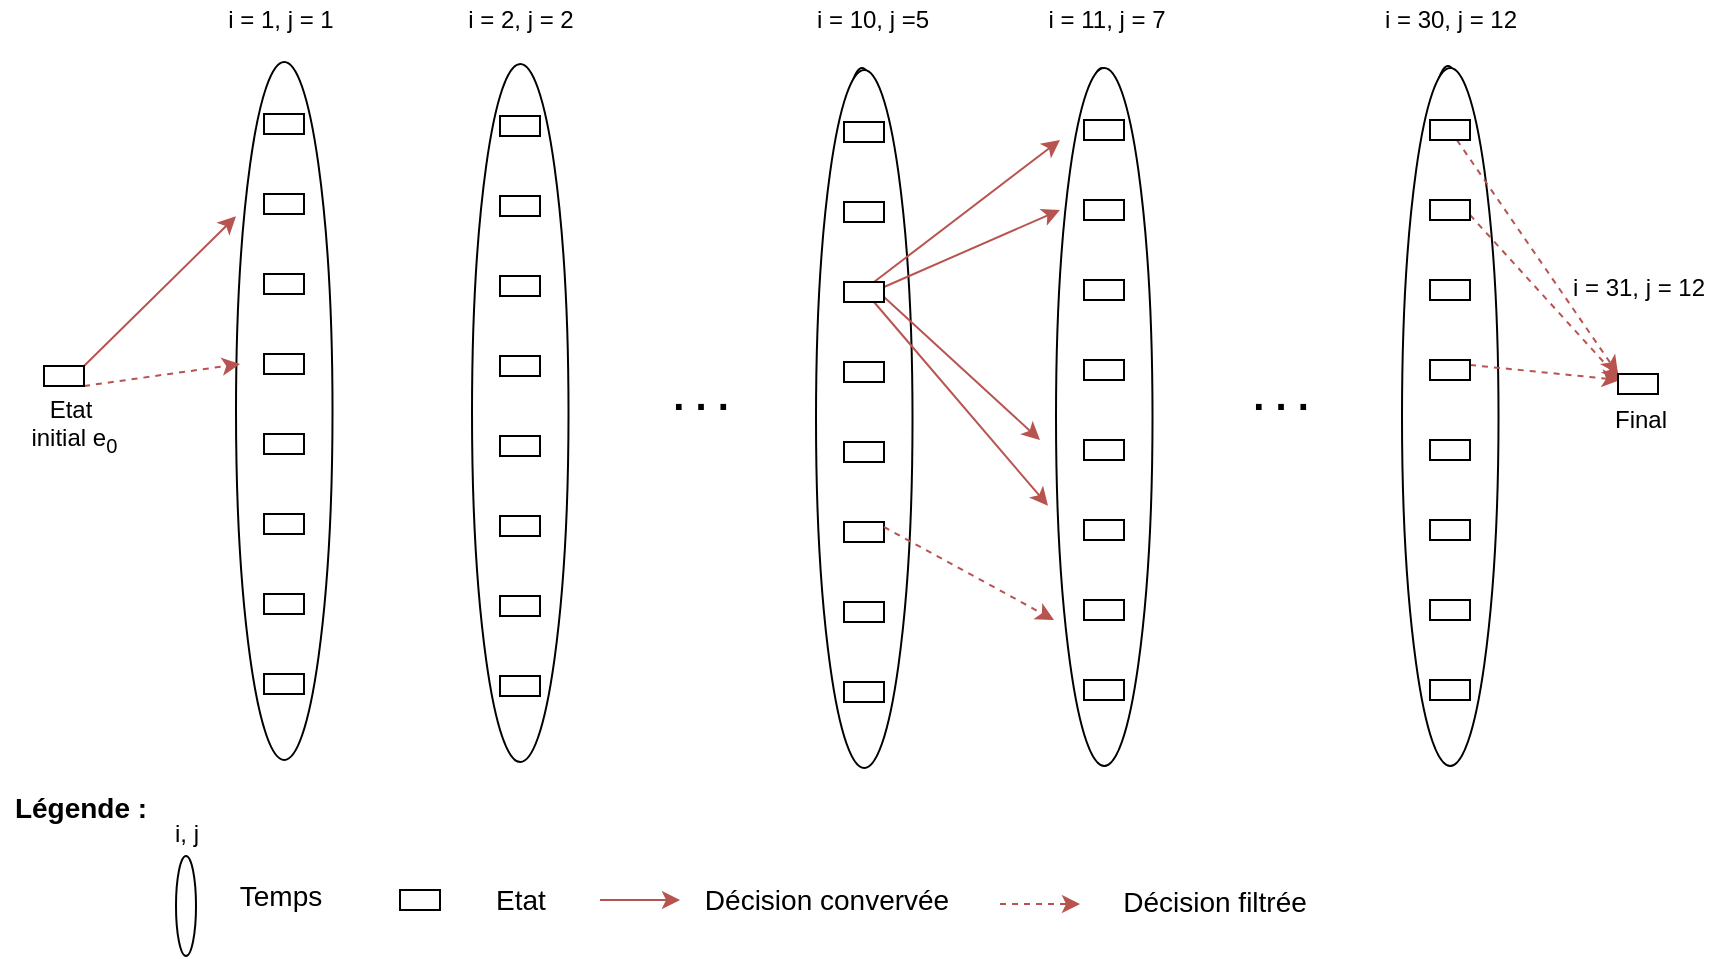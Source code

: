 <mxfile version="14.7.7" type="device"><diagram id="PIccdYdxPKK1qyoV8cS9" name="Page-1"><mxGraphModel dx="2009" dy="732" grid="1" gridSize="10" guides="1" tooltips="1" connect="1" arrows="1" fold="1" page="1" pageScale="1" pageWidth="827" pageHeight="1169" math="0" shadow="0"><root><mxCell id="0"/><mxCell id="1" parent="0"/><mxCell id="ZAJbjYFw_q1RZ0ziwipS-1" value="" style="ellipse;whiteSpace=wrap;html=1;rotation=-90;" parent="1" vertex="1"><mxGeometry x="-52.37" y="351.38" width="349" height="48.25" as="geometry"/></mxCell><mxCell id="ZAJbjYFw_q1RZ0ziwipS-2" value="" style="ellipse;whiteSpace=wrap;html=1;rotation=-90;" parent="1" vertex="1"><mxGeometry x="106" y="325" width="270" height="30" as="geometry"/></mxCell><mxCell id="ZAJbjYFw_q1RZ0ziwipS-3" value="" style="ellipse;whiteSpace=wrap;html=1;rotation=-90;" parent="1" vertex="1"><mxGeometry x="276" y="324" width="270" height="30" as="geometry"/></mxCell><mxCell id="ZAJbjYFw_q1RZ0ziwipS-4" value="" style="ellipse;whiteSpace=wrap;html=1;rotation=-90;" parent="1" vertex="1"><mxGeometry x="396" y="324" width="270" height="30" as="geometry"/></mxCell><mxCell id="ZAJbjYFw_q1RZ0ziwipS-5" value="" style="ellipse;whiteSpace=wrap;html=1;rotation=-90;" parent="1" vertex="1"><mxGeometry x="569" y="323" width="270" height="30" as="geometry"/></mxCell><mxCell id="ZAJbjYFw_q1RZ0ziwipS-13" value="" style="rounded=0;whiteSpace=wrap;html=1;" parent="1" vertex="1"><mxGeometry x="112" y="227" width="20" height="10" as="geometry"/></mxCell><mxCell id="ZAJbjYFw_q1RZ0ziwipS-14" value="" style="rounded=0;whiteSpace=wrap;html=1;" parent="1" vertex="1"><mxGeometry x="112" y="267" width="20" height="10" as="geometry"/></mxCell><mxCell id="ZAJbjYFw_q1RZ0ziwipS-15" value="" style="rounded=0;whiteSpace=wrap;html=1;" parent="1" vertex="1"><mxGeometry x="112" y="307" width="20" height="10" as="geometry"/></mxCell><mxCell id="ZAJbjYFw_q1RZ0ziwipS-16" value="" style="rounded=0;whiteSpace=wrap;html=1;" parent="1" vertex="1"><mxGeometry x="112" y="347" width="20" height="10" as="geometry"/></mxCell><mxCell id="ZAJbjYFw_q1RZ0ziwipS-17" value="" style="rounded=0;whiteSpace=wrap;html=1;" parent="1" vertex="1"><mxGeometry x="112" y="387" width="20" height="10" as="geometry"/></mxCell><mxCell id="ZAJbjYFw_q1RZ0ziwipS-18" value="" style="rounded=0;whiteSpace=wrap;html=1;" parent="1" vertex="1"><mxGeometry x="112" y="427" width="20" height="10" as="geometry"/></mxCell><mxCell id="ZAJbjYFw_q1RZ0ziwipS-19" value="" style="rounded=0;whiteSpace=wrap;html=1;" parent="1" vertex="1"><mxGeometry x="112" y="467" width="20" height="10" as="geometry"/></mxCell><mxCell id="ZAJbjYFw_q1RZ0ziwipS-20" value="" style="rounded=0;whiteSpace=wrap;html=1;" parent="1" vertex="1"><mxGeometry x="112" y="507" width="20" height="10" as="geometry"/></mxCell><mxCell id="ZAJbjYFw_q1RZ0ziwipS-68" style="edgeStyle=none;rounded=0;orthogonalLoop=1;jettySize=auto;html=1;exitX=1;exitY=1;exitDx=0;exitDy=0;dashed=1;fillColor=#f8cecc;strokeColor=#b85450;" parent="1" source="ZAJbjYFw_q1RZ0ziwipS-21" edge="1"><mxGeometry relative="1" as="geometry"><mxPoint x="100" y="352" as="targetPoint"/></mxGeometry></mxCell><mxCell id="ZAJbjYFw_q1RZ0ziwipS-69" style="edgeStyle=none;rounded=0;orthogonalLoop=1;jettySize=auto;html=1;exitX=1;exitY=0;exitDx=0;exitDy=0;entryX=0.779;entryY=0;entryDx=0;entryDy=0;entryPerimeter=0;fillColor=#f8cecc;strokeColor=#b85450;" parent="1" source="ZAJbjYFw_q1RZ0ziwipS-21" target="ZAJbjYFw_q1RZ0ziwipS-1" edge="1"><mxGeometry relative="1" as="geometry"/></mxCell><mxCell id="ZAJbjYFw_q1RZ0ziwipS-21" value="" style="rounded=0;whiteSpace=wrap;html=1;" parent="1" vertex="1"><mxGeometry x="2" y="353" width="20" height="10" as="geometry"/></mxCell><mxCell id="ZAJbjYFw_q1RZ0ziwipS-22" value="" style="ellipse;whiteSpace=wrap;html=1;rotation=-90;" parent="1" vertex="1"><mxGeometry x="65.63" y="352.38" width="349" height="48.25" as="geometry"/></mxCell><mxCell id="ZAJbjYFw_q1RZ0ziwipS-23" value="" style="rounded=0;whiteSpace=wrap;html=1;" parent="1" vertex="1"><mxGeometry x="230" y="228" width="20" height="10" as="geometry"/></mxCell><mxCell id="ZAJbjYFw_q1RZ0ziwipS-24" value="" style="rounded=0;whiteSpace=wrap;html=1;" parent="1" vertex="1"><mxGeometry x="230" y="268" width="20" height="10" as="geometry"/></mxCell><mxCell id="ZAJbjYFw_q1RZ0ziwipS-25" value="" style="rounded=0;whiteSpace=wrap;html=1;" parent="1" vertex="1"><mxGeometry x="230" y="308" width="20" height="10" as="geometry"/></mxCell><mxCell id="ZAJbjYFw_q1RZ0ziwipS-26" value="" style="rounded=0;whiteSpace=wrap;html=1;" parent="1" vertex="1"><mxGeometry x="230" y="348" width="20" height="10" as="geometry"/></mxCell><mxCell id="ZAJbjYFw_q1RZ0ziwipS-27" value="" style="rounded=0;whiteSpace=wrap;html=1;" parent="1" vertex="1"><mxGeometry x="230" y="388" width="20" height="10" as="geometry"/></mxCell><mxCell id="ZAJbjYFw_q1RZ0ziwipS-28" value="" style="rounded=0;whiteSpace=wrap;html=1;" parent="1" vertex="1"><mxGeometry x="230" y="428" width="20" height="10" as="geometry"/></mxCell><mxCell id="ZAJbjYFw_q1RZ0ziwipS-29" value="" style="rounded=0;whiteSpace=wrap;html=1;" parent="1" vertex="1"><mxGeometry x="230" y="468" width="20" height="10" as="geometry"/></mxCell><mxCell id="ZAJbjYFw_q1RZ0ziwipS-30" value="" style="rounded=0;whiteSpace=wrap;html=1;" parent="1" vertex="1"><mxGeometry x="230" y="508" width="20" height="10" as="geometry"/></mxCell><mxCell id="ZAJbjYFw_q1RZ0ziwipS-31" value="" style="ellipse;whiteSpace=wrap;html=1;rotation=-90;" parent="1" vertex="1"><mxGeometry x="237.63" y="355.38" width="349" height="48.25" as="geometry"/></mxCell><mxCell id="ZAJbjYFw_q1RZ0ziwipS-32" value="" style="rounded=0;whiteSpace=wrap;html=1;" parent="1" vertex="1"><mxGeometry x="402" y="231" width="20" height="10" as="geometry"/></mxCell><mxCell id="ZAJbjYFw_q1RZ0ziwipS-33" value="" style="rounded=0;whiteSpace=wrap;html=1;" parent="1" vertex="1"><mxGeometry x="402" y="271" width="20" height="10" as="geometry"/></mxCell><mxCell id="ZAJbjYFw_q1RZ0ziwipS-77" style="edgeStyle=none;rounded=0;orthogonalLoop=1;jettySize=auto;html=1;exitX=0.75;exitY=0;exitDx=0;exitDy=0;fillColor=#f8cecc;strokeColor=#b85450;" parent="1" source="ZAJbjYFw_q1RZ0ziwipS-34" edge="1"><mxGeometry relative="1" as="geometry"><mxPoint x="510" y="240" as="targetPoint"/></mxGeometry></mxCell><mxCell id="ZAJbjYFw_q1RZ0ziwipS-78" style="edgeStyle=none;rounded=0;orthogonalLoop=1;jettySize=auto;html=1;exitX=1;exitY=0.25;exitDx=0;exitDy=0;fillColor=#f8cecc;strokeColor=#b85450;" parent="1" source="ZAJbjYFw_q1RZ0ziwipS-34" edge="1"><mxGeometry relative="1" as="geometry"><mxPoint x="510" y="275" as="targetPoint"/></mxGeometry></mxCell><mxCell id="ZAJbjYFw_q1RZ0ziwipS-79" style="edgeStyle=none;rounded=0;orthogonalLoop=1;jettySize=auto;html=1;exitX=1;exitY=0.75;exitDx=0;exitDy=0;fillColor=#f8cecc;strokeColor=#b85450;" parent="1" source="ZAJbjYFw_q1RZ0ziwipS-34" edge="1"><mxGeometry relative="1" as="geometry"><mxPoint x="500" y="390" as="targetPoint"/></mxGeometry></mxCell><mxCell id="ZAJbjYFw_q1RZ0ziwipS-81" style="edgeStyle=none;rounded=0;orthogonalLoop=1;jettySize=auto;html=1;exitX=0.75;exitY=1;exitDx=0;exitDy=0;entryX=0.373;entryY=-0.083;entryDx=0;entryDy=0;entryPerimeter=0;fillColor=#f8cecc;strokeColor=#b85450;" parent="1" source="ZAJbjYFw_q1RZ0ziwipS-34" target="ZAJbjYFw_q1RZ0ziwipS-40" edge="1"><mxGeometry relative="1" as="geometry"/></mxCell><mxCell id="ZAJbjYFw_q1RZ0ziwipS-34" value="" style="rounded=0;whiteSpace=wrap;html=1;" parent="1" vertex="1"><mxGeometry x="402" y="311" width="20" height="10" as="geometry"/></mxCell><mxCell id="ZAJbjYFw_q1RZ0ziwipS-35" value="" style="rounded=0;whiteSpace=wrap;html=1;" parent="1" vertex="1"><mxGeometry x="402" y="351" width="20" height="10" as="geometry"/></mxCell><mxCell id="ZAJbjYFw_q1RZ0ziwipS-36" value="" style="rounded=0;whiteSpace=wrap;html=1;" parent="1" vertex="1"><mxGeometry x="402" y="391" width="20" height="10" as="geometry"/></mxCell><mxCell id="ZAJbjYFw_q1RZ0ziwipS-37" value="" style="rounded=0;whiteSpace=wrap;html=1;" parent="1" vertex="1"><mxGeometry x="402" y="431" width="20" height="10" as="geometry"/></mxCell><mxCell id="ZAJbjYFw_q1RZ0ziwipS-38" value="" style="rounded=0;whiteSpace=wrap;html=1;" parent="1" vertex="1"><mxGeometry x="402" y="471" width="20" height="10" as="geometry"/></mxCell><mxCell id="ZAJbjYFw_q1RZ0ziwipS-39" value="" style="rounded=0;whiteSpace=wrap;html=1;" parent="1" vertex="1"><mxGeometry x="402" y="511" width="20" height="10" as="geometry"/></mxCell><mxCell id="ZAJbjYFw_q1RZ0ziwipS-40" value="" style="ellipse;whiteSpace=wrap;html=1;rotation=-90;" parent="1" vertex="1"><mxGeometry x="357.63" y="354.38" width="349" height="48.25" as="geometry"/></mxCell><mxCell id="ZAJbjYFw_q1RZ0ziwipS-41" value="" style="rounded=0;whiteSpace=wrap;html=1;" parent="1" vertex="1"><mxGeometry x="522" y="230" width="20" height="10" as="geometry"/></mxCell><mxCell id="ZAJbjYFw_q1RZ0ziwipS-42" value="" style="rounded=0;whiteSpace=wrap;html=1;" parent="1" vertex="1"><mxGeometry x="522" y="270" width="20" height="10" as="geometry"/></mxCell><mxCell id="ZAJbjYFw_q1RZ0ziwipS-43" value="" style="rounded=0;whiteSpace=wrap;html=1;" parent="1" vertex="1"><mxGeometry x="522" y="310" width="20" height="10" as="geometry"/></mxCell><mxCell id="ZAJbjYFw_q1RZ0ziwipS-44" value="" style="rounded=0;whiteSpace=wrap;html=1;" parent="1" vertex="1"><mxGeometry x="522" y="350" width="20" height="10" as="geometry"/></mxCell><mxCell id="ZAJbjYFw_q1RZ0ziwipS-45" value="" style="rounded=0;whiteSpace=wrap;html=1;" parent="1" vertex="1"><mxGeometry x="522" y="390" width="20" height="10" as="geometry"/></mxCell><mxCell id="ZAJbjYFw_q1RZ0ziwipS-73" style="edgeStyle=none;rounded=0;orthogonalLoop=1;jettySize=auto;html=1;exitX=1;exitY=0.25;exitDx=0;exitDy=0;dashed=1;fillColor=#f8cecc;strokeColor=#b85450;" parent="1" source="ZAJbjYFw_q1RZ0ziwipS-37" edge="1"><mxGeometry relative="1" as="geometry"><mxPoint x="427" y="435" as="sourcePoint"/><mxPoint x="507" y="480" as="targetPoint"/></mxGeometry></mxCell><mxCell id="ZAJbjYFw_q1RZ0ziwipS-46" value="" style="rounded=0;whiteSpace=wrap;html=1;" parent="1" vertex="1"><mxGeometry x="522" y="430" width="20" height="10" as="geometry"/></mxCell><mxCell id="ZAJbjYFw_q1RZ0ziwipS-47" value="" style="rounded=0;whiteSpace=wrap;html=1;" parent="1" vertex="1"><mxGeometry x="522" y="470" width="20" height="10" as="geometry"/></mxCell><mxCell id="ZAJbjYFw_q1RZ0ziwipS-48" value="" style="rounded=0;whiteSpace=wrap;html=1;" parent="1" vertex="1"><mxGeometry x="522" y="510" width="20" height="10" as="geometry"/></mxCell><mxCell id="ZAJbjYFw_q1RZ0ziwipS-49" value="" style="ellipse;whiteSpace=wrap;html=1;rotation=-90;" parent="1" vertex="1"><mxGeometry x="530.63" y="354.38" width="349" height="48.25" as="geometry"/></mxCell><mxCell id="ZAJbjYFw_q1RZ0ziwipS-64" style="rounded=0;orthogonalLoop=1;jettySize=auto;html=1;entryX=0;entryY=0;entryDx=0;entryDy=0;fillColor=#f8cecc;strokeColor=#b85450;dashed=1;" parent="1" source="ZAJbjYFw_q1RZ0ziwipS-50" target="ZAJbjYFw_q1RZ0ziwipS-63" edge="1"><mxGeometry relative="1" as="geometry"/></mxCell><mxCell id="ZAJbjYFw_q1RZ0ziwipS-50" value="" style="rounded=0;whiteSpace=wrap;html=1;" parent="1" vertex="1"><mxGeometry x="695" y="230" width="20" height="10" as="geometry"/></mxCell><mxCell id="ZAJbjYFw_q1RZ0ziwipS-65" style="edgeStyle=none;rounded=0;orthogonalLoop=1;jettySize=auto;html=1;exitX=1;exitY=0.75;exitDx=0;exitDy=0;fillColor=#f8cecc;strokeColor=#b85450;dashed=1;" parent="1" source="ZAJbjYFw_q1RZ0ziwipS-51" edge="1"><mxGeometry relative="1" as="geometry"><mxPoint x="790" y="360" as="targetPoint"/></mxGeometry></mxCell><mxCell id="ZAJbjYFw_q1RZ0ziwipS-51" value="" style="rounded=0;whiteSpace=wrap;html=1;" parent="1" vertex="1"><mxGeometry x="695" y="270" width="20" height="10" as="geometry"/></mxCell><mxCell id="ZAJbjYFw_q1RZ0ziwipS-52" value="" style="rounded=0;whiteSpace=wrap;html=1;" parent="1" vertex="1"><mxGeometry x="695" y="310" width="20" height="10" as="geometry"/></mxCell><mxCell id="ZAJbjYFw_q1RZ0ziwipS-66" style="edgeStyle=none;rounded=0;orthogonalLoop=1;jettySize=auto;html=1;exitX=1;exitY=0.25;exitDx=0;exitDy=0;fillColor=#f8cecc;strokeColor=#b85450;dashed=1;" parent="1" source="ZAJbjYFw_q1RZ0ziwipS-53" edge="1"><mxGeometry relative="1" as="geometry"><mxPoint x="790" y="360" as="targetPoint"/></mxGeometry></mxCell><mxCell id="ZAJbjYFw_q1RZ0ziwipS-53" value="" style="rounded=0;whiteSpace=wrap;html=1;" parent="1" vertex="1"><mxGeometry x="695" y="350" width="20" height="10" as="geometry"/></mxCell><mxCell id="ZAJbjYFw_q1RZ0ziwipS-54" value="" style="rounded=0;whiteSpace=wrap;html=1;" parent="1" vertex="1"><mxGeometry x="695" y="390" width="20" height="10" as="geometry"/></mxCell><mxCell id="ZAJbjYFw_q1RZ0ziwipS-55" value="" style="rounded=0;whiteSpace=wrap;html=1;" parent="1" vertex="1"><mxGeometry x="695" y="430" width="20" height="10" as="geometry"/></mxCell><mxCell id="ZAJbjYFw_q1RZ0ziwipS-56" value="" style="rounded=0;whiteSpace=wrap;html=1;" parent="1" vertex="1"><mxGeometry x="695" y="470" width="20" height="10" as="geometry"/></mxCell><mxCell id="ZAJbjYFw_q1RZ0ziwipS-57" value="" style="rounded=0;whiteSpace=wrap;html=1;" parent="1" vertex="1"><mxGeometry x="695" y="510" width="20" height="10" as="geometry"/></mxCell><mxCell id="ZAJbjYFw_q1RZ0ziwipS-58" value="i = 1, j = 1" style="text;html=1;align=center;verticalAlign=middle;resizable=0;points=[];autosize=1;" parent="1" vertex="1"><mxGeometry x="85" y="170" width="70" height="20" as="geometry"/></mxCell><mxCell id="ZAJbjYFw_q1RZ0ziwipS-59" value="i = 2, j = 2" style="text;html=1;align=center;verticalAlign=middle;resizable=0;points=[];autosize=1;" parent="1" vertex="1"><mxGeometry x="205" y="170" width="70" height="20" as="geometry"/></mxCell><mxCell id="ZAJbjYFw_q1RZ0ziwipS-60" value="i = 10, j =5" style="text;html=1;align=center;verticalAlign=middle;resizable=0;points=[];autosize=1;" parent="1" vertex="1"><mxGeometry x="381" y="170" width="70" height="20" as="geometry"/></mxCell><mxCell id="ZAJbjYFw_q1RZ0ziwipS-61" value="i = 11, j = 7" style="text;html=1;align=center;verticalAlign=middle;resizable=0;points=[];autosize=1;" parent="1" vertex="1"><mxGeometry x="497.63" y="170" width="70" height="20" as="geometry"/></mxCell><mxCell id="ZAJbjYFw_q1RZ0ziwipS-62" value="i = 30, j = 12" style="text;html=1;align=center;verticalAlign=middle;resizable=0;points=[];autosize=1;" parent="1" vertex="1"><mxGeometry x="665.13" y="170" width="80" height="20" as="geometry"/></mxCell><mxCell id="ZAJbjYFw_q1RZ0ziwipS-63" value="" style="rounded=0;whiteSpace=wrap;html=1;" parent="1" vertex="1"><mxGeometry x="789" y="357" width="20" height="10" as="geometry"/></mxCell><mxCell id="ZAJbjYFw_q1RZ0ziwipS-67" value="i = 31, j = 12" style="text;html=1;align=center;verticalAlign=middle;resizable=0;points=[];autosize=1;" parent="1" vertex="1"><mxGeometry x="759" y="304" width="80" height="20" as="geometry"/></mxCell><mxCell id="ZAJbjYFw_q1RZ0ziwipS-70" value="Etat&lt;br&gt;&amp;nbsp;initial e&lt;sub&gt;0&lt;/sub&gt;" style="text;html=1;align=center;verticalAlign=middle;resizable=0;points=[];autosize=1;" parent="1" vertex="1"><mxGeometry x="-15" y="363" width="60" height="40" as="geometry"/></mxCell><mxCell id="ZAJbjYFw_q1RZ0ziwipS-71" value="&lt;font size=&quot;1&quot;&gt;&lt;b style=&quot;font-size: 20px&quot;&gt;. . .&lt;/b&gt;&lt;/font&gt;" style="text;html=1;align=center;verticalAlign=middle;resizable=0;points=[];autosize=1;" parent="1" vertex="1"><mxGeometry x="310" y="357" width="40" height="20" as="geometry"/></mxCell><mxCell id="ZAJbjYFw_q1RZ0ziwipS-72" value="&lt;font size=&quot;1&quot;&gt;&lt;b style=&quot;font-size: 20px&quot;&gt;. . .&lt;/b&gt;&lt;/font&gt;" style="text;html=1;align=center;verticalAlign=middle;resizable=0;points=[];autosize=1;" parent="1" vertex="1"><mxGeometry x="600" y="357" width="40" height="20" as="geometry"/></mxCell><mxCell id="ZAJbjYFw_q1RZ0ziwipS-82" value="Final" style="text;html=1;align=center;verticalAlign=middle;resizable=0;points=[];autosize=1;" parent="1" vertex="1"><mxGeometry x="780" y="370" width="40" height="20" as="geometry"/></mxCell><mxCell id="9HSiX0DsKdoA22mOEIXf-1" value="" style="rounded=0;whiteSpace=wrap;html=1;" vertex="1" parent="1"><mxGeometry x="180" y="615" width="20" height="10" as="geometry"/></mxCell><mxCell id="9HSiX0DsKdoA22mOEIXf-2" value="&lt;font style=&quot;font-size: 14px&quot;&gt;Etat&lt;/font&gt;" style="text;html=1;align=center;verticalAlign=middle;resizable=0;points=[];autosize=1;strokeColor=none;" vertex="1" parent="1"><mxGeometry x="220" y="610" width="40" height="20" as="geometry"/></mxCell><mxCell id="9HSiX0DsKdoA22mOEIXf-3" value="&lt;b&gt;&lt;font style=&quot;font-size: 14px&quot;&gt;Légende :&lt;/font&gt;&lt;/b&gt;" style="text;html=1;align=center;verticalAlign=middle;resizable=0;points=[];autosize=1;strokeColor=none;" vertex="1" parent="1"><mxGeometry x="-20" y="564" width="80" height="20" as="geometry"/></mxCell><mxCell id="9HSiX0DsKdoA22mOEIXf-5" style="edgeStyle=none;rounded=0;orthogonalLoop=1;jettySize=auto;html=1;fillColor=#f8cecc;strokeColor=#b85450;" edge="1" parent="1"><mxGeometry relative="1" as="geometry"><mxPoint x="280" y="620" as="sourcePoint"/><mxPoint x="320" y="620" as="targetPoint"/></mxGeometry></mxCell><mxCell id="9HSiX0DsKdoA22mOEIXf-6" value="&lt;font style=&quot;font-size: 14px&quot;&gt;Décision convervée&lt;/font&gt;" style="text;html=1;align=center;verticalAlign=middle;resizable=0;points=[];autosize=1;strokeColor=none;" vertex="1" parent="1"><mxGeometry x="323" y="610" width="140" height="20" as="geometry"/></mxCell><mxCell id="9HSiX0DsKdoA22mOEIXf-7" style="edgeStyle=none;rounded=0;orthogonalLoop=1;jettySize=auto;html=1;dashed=1;fillColor=#f8cecc;strokeColor=#b85450;" edge="1" parent="1"><mxGeometry relative="1" as="geometry"><mxPoint x="480" y="622" as="sourcePoint"/><mxPoint x="520" y="622" as="targetPoint"/></mxGeometry></mxCell><mxCell id="9HSiX0DsKdoA22mOEIXf-8" value="&lt;font style=&quot;font-size: 14px&quot;&gt;Décision filtrée&lt;/font&gt;" style="text;html=1;align=center;verticalAlign=middle;resizable=0;points=[];autosize=1;strokeColor=none;" vertex="1" parent="1"><mxGeometry x="531.63" y="611" width="110" height="20" as="geometry"/></mxCell><mxCell id="9HSiX0DsKdoA22mOEIXf-9" value="" style="ellipse;whiteSpace=wrap;html=1;rotation=-90;" vertex="1" parent="1"><mxGeometry x="48" y="618" width="50" height="10" as="geometry"/></mxCell><mxCell id="9HSiX0DsKdoA22mOEIXf-10" value="&lt;span style=&quot;font-size: 14px&quot;&gt;Temps&lt;/span&gt;" style="text;html=1;align=center;verticalAlign=middle;resizable=0;points=[];autosize=1;strokeColor=none;" vertex="1" parent="1"><mxGeometry x="90" y="608" width="60" height="20" as="geometry"/></mxCell><mxCell id="9HSiX0DsKdoA22mOEIXf-11" value="i, j" style="text;html=1;align=center;verticalAlign=middle;resizable=0;points=[];autosize=1;strokeColor=none;" vertex="1" parent="1"><mxGeometry x="58" y="577" width="30" height="20" as="geometry"/></mxCell></root></mxGraphModel></diagram></mxfile>